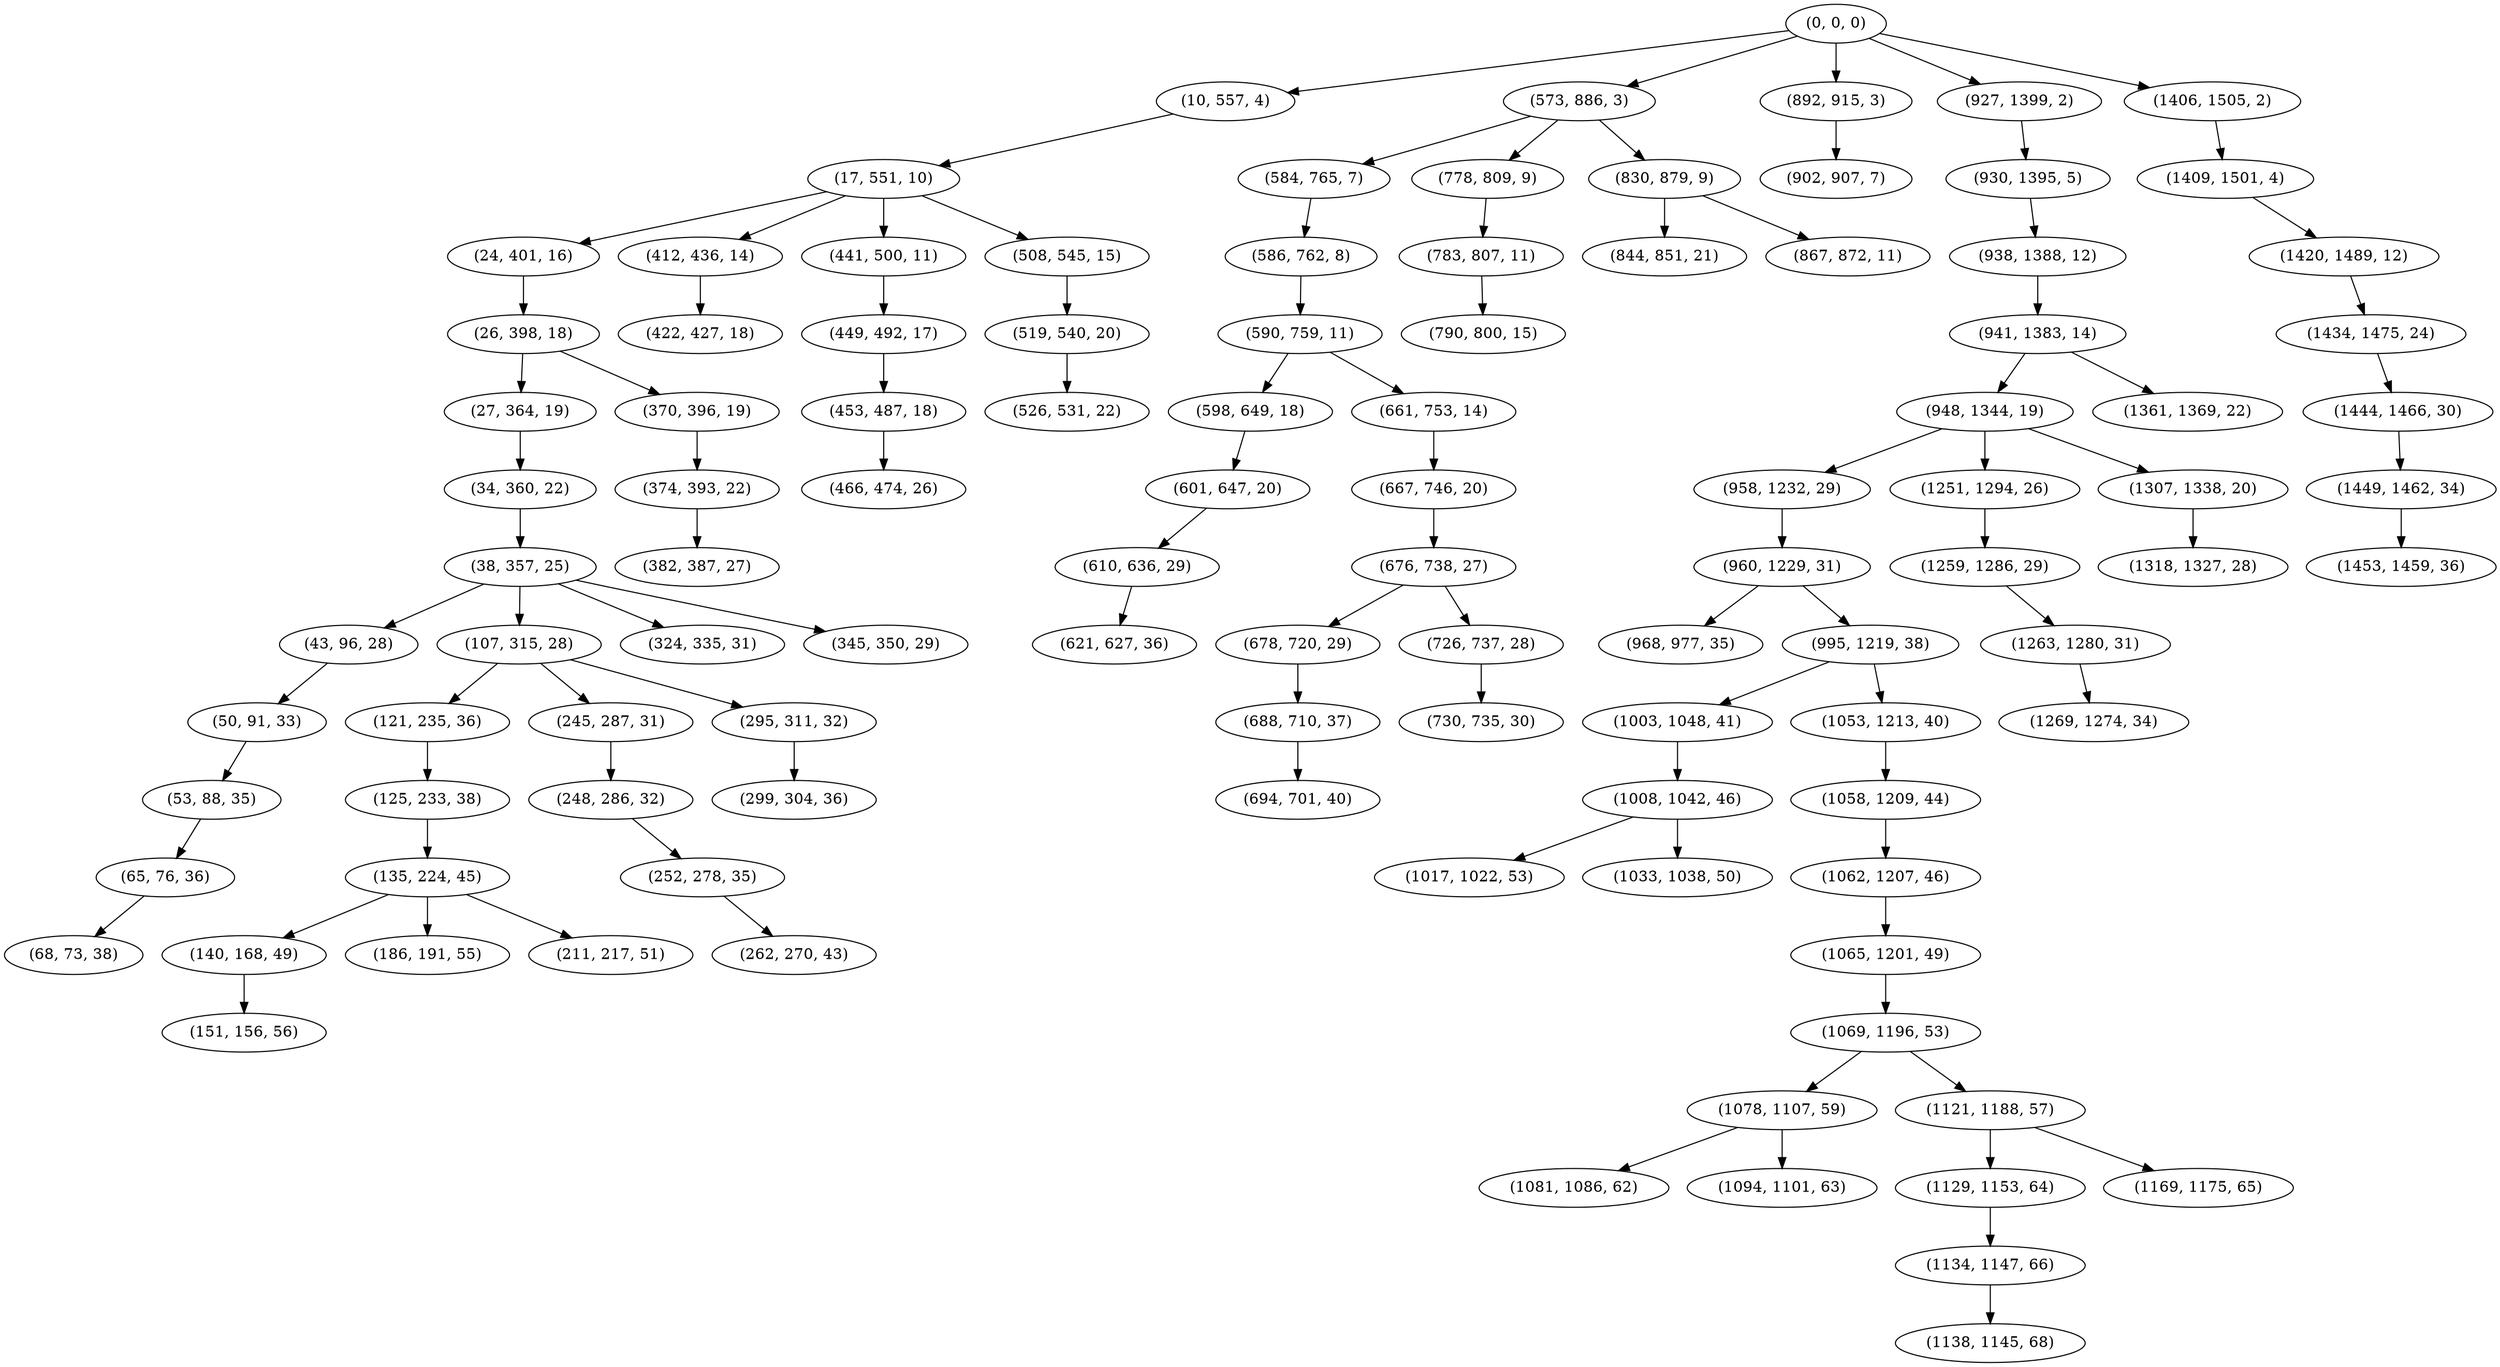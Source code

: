 digraph tree {
    "(0, 0, 0)";
    "(10, 557, 4)";
    "(17, 551, 10)";
    "(24, 401, 16)";
    "(26, 398, 18)";
    "(27, 364, 19)";
    "(34, 360, 22)";
    "(38, 357, 25)";
    "(43, 96, 28)";
    "(50, 91, 33)";
    "(53, 88, 35)";
    "(65, 76, 36)";
    "(68, 73, 38)";
    "(107, 315, 28)";
    "(121, 235, 36)";
    "(125, 233, 38)";
    "(135, 224, 45)";
    "(140, 168, 49)";
    "(151, 156, 56)";
    "(186, 191, 55)";
    "(211, 217, 51)";
    "(245, 287, 31)";
    "(248, 286, 32)";
    "(252, 278, 35)";
    "(262, 270, 43)";
    "(295, 311, 32)";
    "(299, 304, 36)";
    "(324, 335, 31)";
    "(345, 350, 29)";
    "(370, 396, 19)";
    "(374, 393, 22)";
    "(382, 387, 27)";
    "(412, 436, 14)";
    "(422, 427, 18)";
    "(441, 500, 11)";
    "(449, 492, 17)";
    "(453, 487, 18)";
    "(466, 474, 26)";
    "(508, 545, 15)";
    "(519, 540, 20)";
    "(526, 531, 22)";
    "(573, 886, 3)";
    "(584, 765, 7)";
    "(586, 762, 8)";
    "(590, 759, 11)";
    "(598, 649, 18)";
    "(601, 647, 20)";
    "(610, 636, 29)";
    "(621, 627, 36)";
    "(661, 753, 14)";
    "(667, 746, 20)";
    "(676, 738, 27)";
    "(678, 720, 29)";
    "(688, 710, 37)";
    "(694, 701, 40)";
    "(726, 737, 28)";
    "(730, 735, 30)";
    "(778, 809, 9)";
    "(783, 807, 11)";
    "(790, 800, 15)";
    "(830, 879, 9)";
    "(844, 851, 21)";
    "(867, 872, 11)";
    "(892, 915, 3)";
    "(902, 907, 7)";
    "(927, 1399, 2)";
    "(930, 1395, 5)";
    "(938, 1388, 12)";
    "(941, 1383, 14)";
    "(948, 1344, 19)";
    "(958, 1232, 29)";
    "(960, 1229, 31)";
    "(968, 977, 35)";
    "(995, 1219, 38)";
    "(1003, 1048, 41)";
    "(1008, 1042, 46)";
    "(1017, 1022, 53)";
    "(1033, 1038, 50)";
    "(1053, 1213, 40)";
    "(1058, 1209, 44)";
    "(1062, 1207, 46)";
    "(1065, 1201, 49)";
    "(1069, 1196, 53)";
    "(1078, 1107, 59)";
    "(1081, 1086, 62)";
    "(1094, 1101, 63)";
    "(1121, 1188, 57)";
    "(1129, 1153, 64)";
    "(1134, 1147, 66)";
    "(1138, 1145, 68)";
    "(1169, 1175, 65)";
    "(1251, 1294, 26)";
    "(1259, 1286, 29)";
    "(1263, 1280, 31)";
    "(1269, 1274, 34)";
    "(1307, 1338, 20)";
    "(1318, 1327, 28)";
    "(1361, 1369, 22)";
    "(1406, 1505, 2)";
    "(1409, 1501, 4)";
    "(1420, 1489, 12)";
    "(1434, 1475, 24)";
    "(1444, 1466, 30)";
    "(1449, 1462, 34)";
    "(1453, 1459, 36)";
    "(0, 0, 0)" -> "(10, 557, 4)";
    "(0, 0, 0)" -> "(573, 886, 3)";
    "(0, 0, 0)" -> "(892, 915, 3)";
    "(0, 0, 0)" -> "(927, 1399, 2)";
    "(0, 0, 0)" -> "(1406, 1505, 2)";
    "(10, 557, 4)" -> "(17, 551, 10)";
    "(17, 551, 10)" -> "(24, 401, 16)";
    "(17, 551, 10)" -> "(412, 436, 14)";
    "(17, 551, 10)" -> "(441, 500, 11)";
    "(17, 551, 10)" -> "(508, 545, 15)";
    "(24, 401, 16)" -> "(26, 398, 18)";
    "(26, 398, 18)" -> "(27, 364, 19)";
    "(26, 398, 18)" -> "(370, 396, 19)";
    "(27, 364, 19)" -> "(34, 360, 22)";
    "(34, 360, 22)" -> "(38, 357, 25)";
    "(38, 357, 25)" -> "(43, 96, 28)";
    "(38, 357, 25)" -> "(107, 315, 28)";
    "(38, 357, 25)" -> "(324, 335, 31)";
    "(38, 357, 25)" -> "(345, 350, 29)";
    "(43, 96, 28)" -> "(50, 91, 33)";
    "(50, 91, 33)" -> "(53, 88, 35)";
    "(53, 88, 35)" -> "(65, 76, 36)";
    "(65, 76, 36)" -> "(68, 73, 38)";
    "(107, 315, 28)" -> "(121, 235, 36)";
    "(107, 315, 28)" -> "(245, 287, 31)";
    "(107, 315, 28)" -> "(295, 311, 32)";
    "(121, 235, 36)" -> "(125, 233, 38)";
    "(125, 233, 38)" -> "(135, 224, 45)";
    "(135, 224, 45)" -> "(140, 168, 49)";
    "(135, 224, 45)" -> "(186, 191, 55)";
    "(135, 224, 45)" -> "(211, 217, 51)";
    "(140, 168, 49)" -> "(151, 156, 56)";
    "(245, 287, 31)" -> "(248, 286, 32)";
    "(248, 286, 32)" -> "(252, 278, 35)";
    "(252, 278, 35)" -> "(262, 270, 43)";
    "(295, 311, 32)" -> "(299, 304, 36)";
    "(370, 396, 19)" -> "(374, 393, 22)";
    "(374, 393, 22)" -> "(382, 387, 27)";
    "(412, 436, 14)" -> "(422, 427, 18)";
    "(441, 500, 11)" -> "(449, 492, 17)";
    "(449, 492, 17)" -> "(453, 487, 18)";
    "(453, 487, 18)" -> "(466, 474, 26)";
    "(508, 545, 15)" -> "(519, 540, 20)";
    "(519, 540, 20)" -> "(526, 531, 22)";
    "(573, 886, 3)" -> "(584, 765, 7)";
    "(573, 886, 3)" -> "(778, 809, 9)";
    "(573, 886, 3)" -> "(830, 879, 9)";
    "(584, 765, 7)" -> "(586, 762, 8)";
    "(586, 762, 8)" -> "(590, 759, 11)";
    "(590, 759, 11)" -> "(598, 649, 18)";
    "(590, 759, 11)" -> "(661, 753, 14)";
    "(598, 649, 18)" -> "(601, 647, 20)";
    "(601, 647, 20)" -> "(610, 636, 29)";
    "(610, 636, 29)" -> "(621, 627, 36)";
    "(661, 753, 14)" -> "(667, 746, 20)";
    "(667, 746, 20)" -> "(676, 738, 27)";
    "(676, 738, 27)" -> "(678, 720, 29)";
    "(676, 738, 27)" -> "(726, 737, 28)";
    "(678, 720, 29)" -> "(688, 710, 37)";
    "(688, 710, 37)" -> "(694, 701, 40)";
    "(726, 737, 28)" -> "(730, 735, 30)";
    "(778, 809, 9)" -> "(783, 807, 11)";
    "(783, 807, 11)" -> "(790, 800, 15)";
    "(830, 879, 9)" -> "(844, 851, 21)";
    "(830, 879, 9)" -> "(867, 872, 11)";
    "(892, 915, 3)" -> "(902, 907, 7)";
    "(927, 1399, 2)" -> "(930, 1395, 5)";
    "(930, 1395, 5)" -> "(938, 1388, 12)";
    "(938, 1388, 12)" -> "(941, 1383, 14)";
    "(941, 1383, 14)" -> "(948, 1344, 19)";
    "(941, 1383, 14)" -> "(1361, 1369, 22)";
    "(948, 1344, 19)" -> "(958, 1232, 29)";
    "(948, 1344, 19)" -> "(1251, 1294, 26)";
    "(948, 1344, 19)" -> "(1307, 1338, 20)";
    "(958, 1232, 29)" -> "(960, 1229, 31)";
    "(960, 1229, 31)" -> "(968, 977, 35)";
    "(960, 1229, 31)" -> "(995, 1219, 38)";
    "(995, 1219, 38)" -> "(1003, 1048, 41)";
    "(995, 1219, 38)" -> "(1053, 1213, 40)";
    "(1003, 1048, 41)" -> "(1008, 1042, 46)";
    "(1008, 1042, 46)" -> "(1017, 1022, 53)";
    "(1008, 1042, 46)" -> "(1033, 1038, 50)";
    "(1053, 1213, 40)" -> "(1058, 1209, 44)";
    "(1058, 1209, 44)" -> "(1062, 1207, 46)";
    "(1062, 1207, 46)" -> "(1065, 1201, 49)";
    "(1065, 1201, 49)" -> "(1069, 1196, 53)";
    "(1069, 1196, 53)" -> "(1078, 1107, 59)";
    "(1069, 1196, 53)" -> "(1121, 1188, 57)";
    "(1078, 1107, 59)" -> "(1081, 1086, 62)";
    "(1078, 1107, 59)" -> "(1094, 1101, 63)";
    "(1121, 1188, 57)" -> "(1129, 1153, 64)";
    "(1121, 1188, 57)" -> "(1169, 1175, 65)";
    "(1129, 1153, 64)" -> "(1134, 1147, 66)";
    "(1134, 1147, 66)" -> "(1138, 1145, 68)";
    "(1251, 1294, 26)" -> "(1259, 1286, 29)";
    "(1259, 1286, 29)" -> "(1263, 1280, 31)";
    "(1263, 1280, 31)" -> "(1269, 1274, 34)";
    "(1307, 1338, 20)" -> "(1318, 1327, 28)";
    "(1406, 1505, 2)" -> "(1409, 1501, 4)";
    "(1409, 1501, 4)" -> "(1420, 1489, 12)";
    "(1420, 1489, 12)" -> "(1434, 1475, 24)";
    "(1434, 1475, 24)" -> "(1444, 1466, 30)";
    "(1444, 1466, 30)" -> "(1449, 1462, 34)";
    "(1449, 1462, 34)" -> "(1453, 1459, 36)";
}

